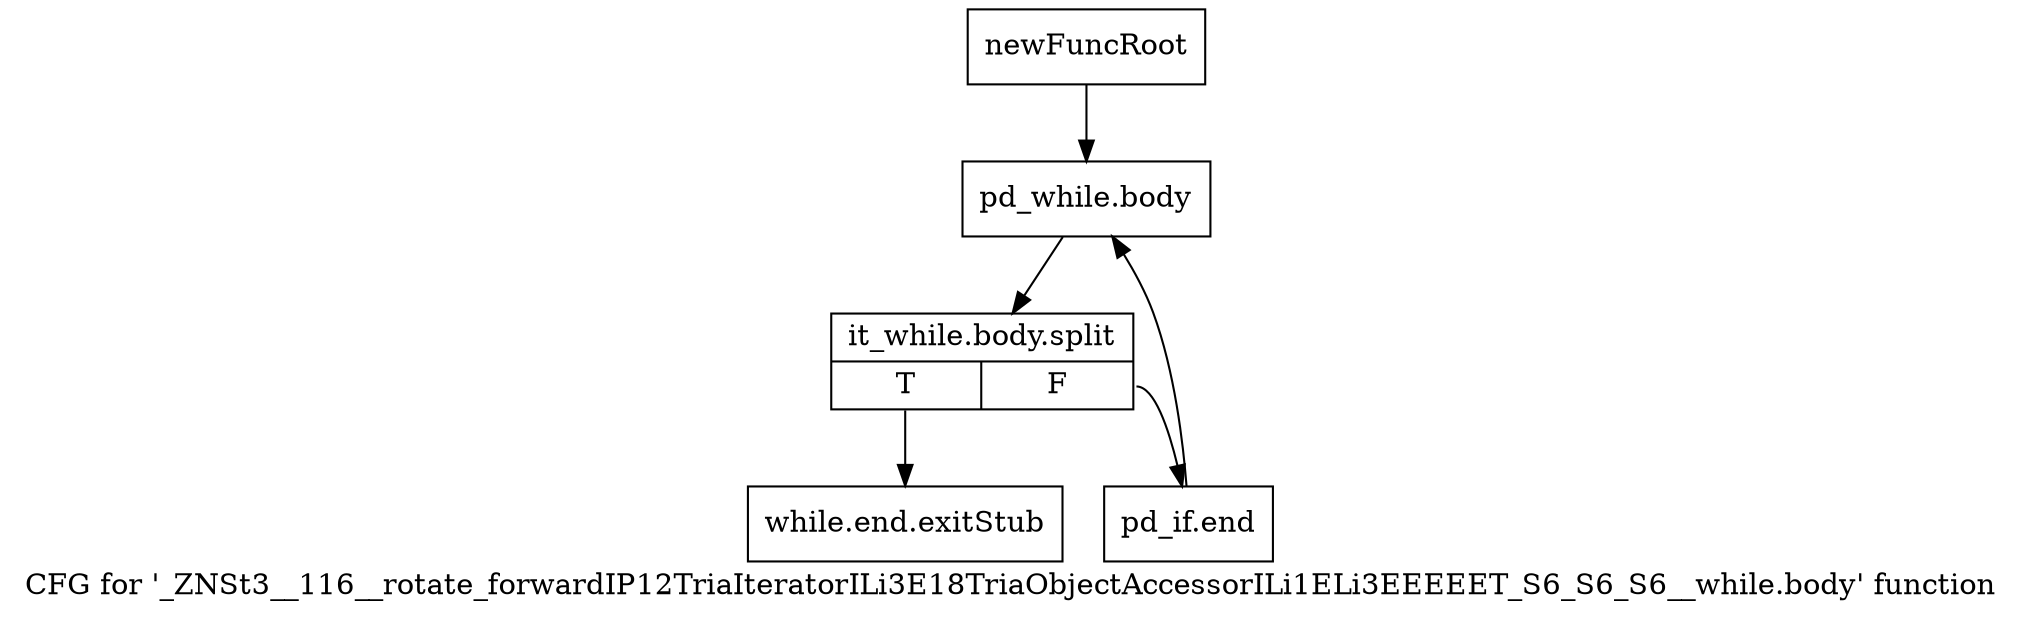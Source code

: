 digraph "CFG for '_ZNSt3__116__rotate_forwardIP12TriaIteratorILi3E18TriaObjectAccessorILi1ELi3EEEEET_S6_S6_S6__while.body' function" {
	label="CFG for '_ZNSt3__116__rotate_forwardIP12TriaIteratorILi3E18TriaObjectAccessorILi1ELi3EEEEET_S6_S6_S6__while.body' function";

	Node0x98bdb20 [shape=record,label="{newFuncRoot}"];
	Node0x98bdb20 -> Node0x98bdbc0;
	Node0x98bdb70 [shape=record,label="{while.end.exitStub}"];
	Node0x98bdbc0 [shape=record,label="{pd_while.body}"];
	Node0x98bdbc0 -> Node0xbbf7010;
	Node0xbbf7010 [shape=record,label="{it_while.body.split|{<s0>T|<s1>F}}"];
	Node0xbbf7010:s0 -> Node0x98bdb70;
	Node0xbbf7010:s1 -> Node0x98bdc10;
	Node0x98bdc10 [shape=record,label="{pd_if.end}"];
	Node0x98bdc10 -> Node0x98bdbc0;
}
